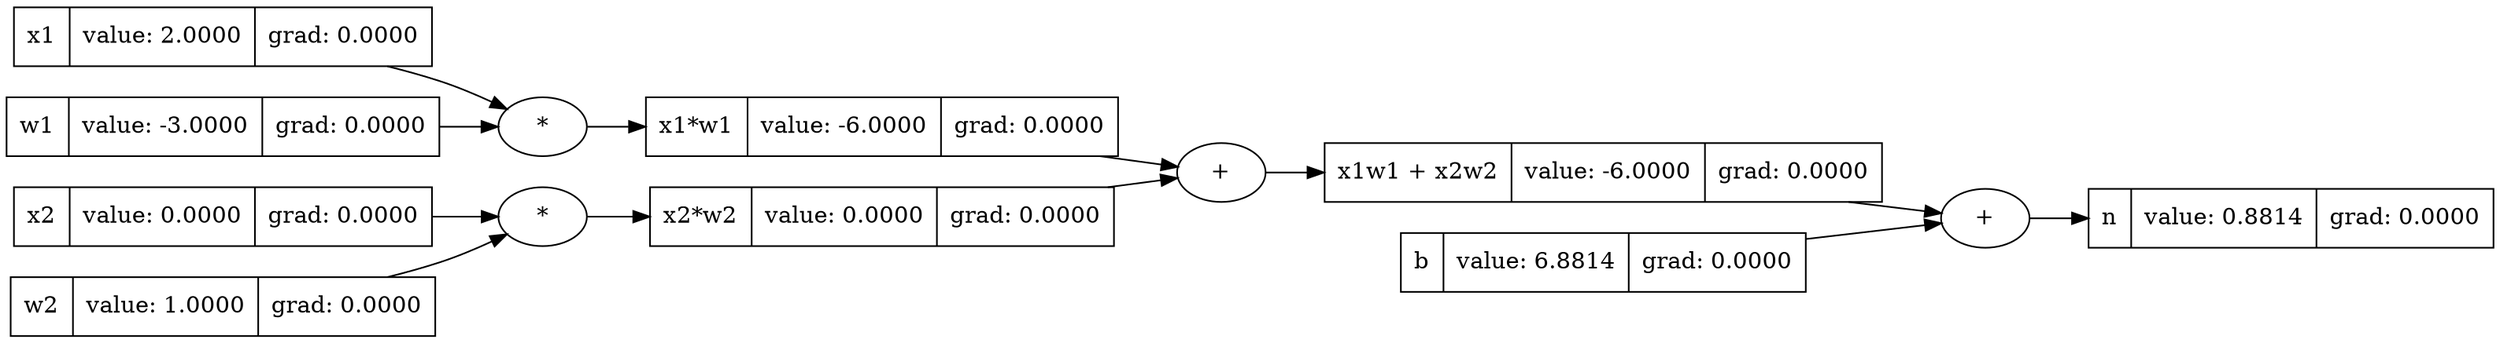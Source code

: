 digraph {
graph [rankdir=LR]
  "140723243020336" [label="{n | value: 0.8814 | grad: 0.0000 }" shape=record]
  "140723243020336+" [label="+"]
  "140723243020336+" -> "140723243020336"
  "93985504033888" -> "140723243020336+"
  "93985504034048" -> "140723243020336+"
  "93985504033888" [label="{x1w1 + x2w2 | value: -6.0000 | grad: 0.0000 }" shape=record]
  "93985504033888+" [label="+"]
  "93985504033888+" -> "93985504033888"
  "93985504033392" -> "93985504033888+"
  "93985504033584" -> "93985504033888+"
  "93985504033392" [label="{x1*w1 | value: -6.0000 | grad: 0.0000 }" shape=record]
  "93985504033392*" [label="*"]
  "93985504033392*" -> "93985504033392"
  "93985504037840" -> "93985504033392*"
  "93985504032656" -> "93985504033392*"
  "93985504037840" [label="{x1 | value: 2.0000 | grad: 0.0000 }" shape=record]
  "93985504032656" [label="{w1 | value: -3.0000 | grad: 0.0000 }" shape=record]
  "93985504033584" [label="{x2*w2 | value: 0.0000 | grad: 0.0000 }" shape=record]
  "93985504033584*" [label="*"]
  "93985504033584*" -> "93985504033584"
  "93985504032928" -> "93985504033584*"
  "93985504033088" -> "93985504033584*"
  "93985504032928" [label="{x2 | value: 0.0000 | grad: 0.0000 }" shape=record]
  "93985504033088" [label="{w2 | value: 1.0000 | grad: 0.0000 }" shape=record]
  "93985504034048" [label="{b | value: 6.8814 | grad: 0.0000 }" shape=record]
}
